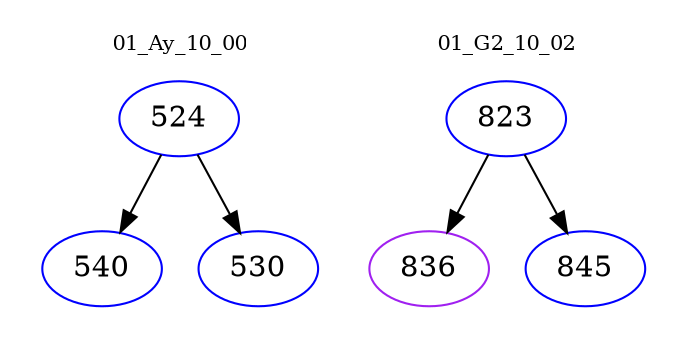 digraph{
subgraph cluster_0 {
color = white
label = "01_Ay_10_00";
fontsize=10;
T0_524 [label="524", color="blue"]
T0_524 -> T0_540 [color="black"]
T0_540 [label="540", color="blue"]
T0_524 -> T0_530 [color="black"]
T0_530 [label="530", color="blue"]
}
subgraph cluster_1 {
color = white
label = "01_G2_10_02";
fontsize=10;
T1_823 [label="823", color="blue"]
T1_823 -> T1_836 [color="black"]
T1_836 [label="836", color="purple"]
T1_823 -> T1_845 [color="black"]
T1_845 [label="845", color="blue"]
}
}
